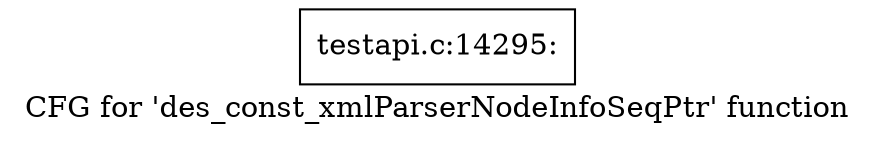 digraph "CFG for 'des_const_xmlParserNodeInfoSeqPtr' function" {
	label="CFG for 'des_const_xmlParserNodeInfoSeqPtr' function";

	Node0x4856540 [shape=record,label="{testapi.c:14295:}"];
}
